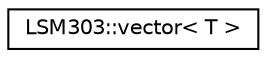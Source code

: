 digraph "Grafische Darstellung der Klassenhierarchie"
{
  edge [fontname="Helvetica",fontsize="10",labelfontname="Helvetica",labelfontsize="10"];
  node [fontname="Helvetica",fontsize="10",shape=record];
  rankdir="LR";
  Node0 [label="LSM303::vector\< T \>",height=0.2,width=0.4,color="black", fillcolor="white", style="filled",URL="$structLSM303_1_1vector.html"];
}

